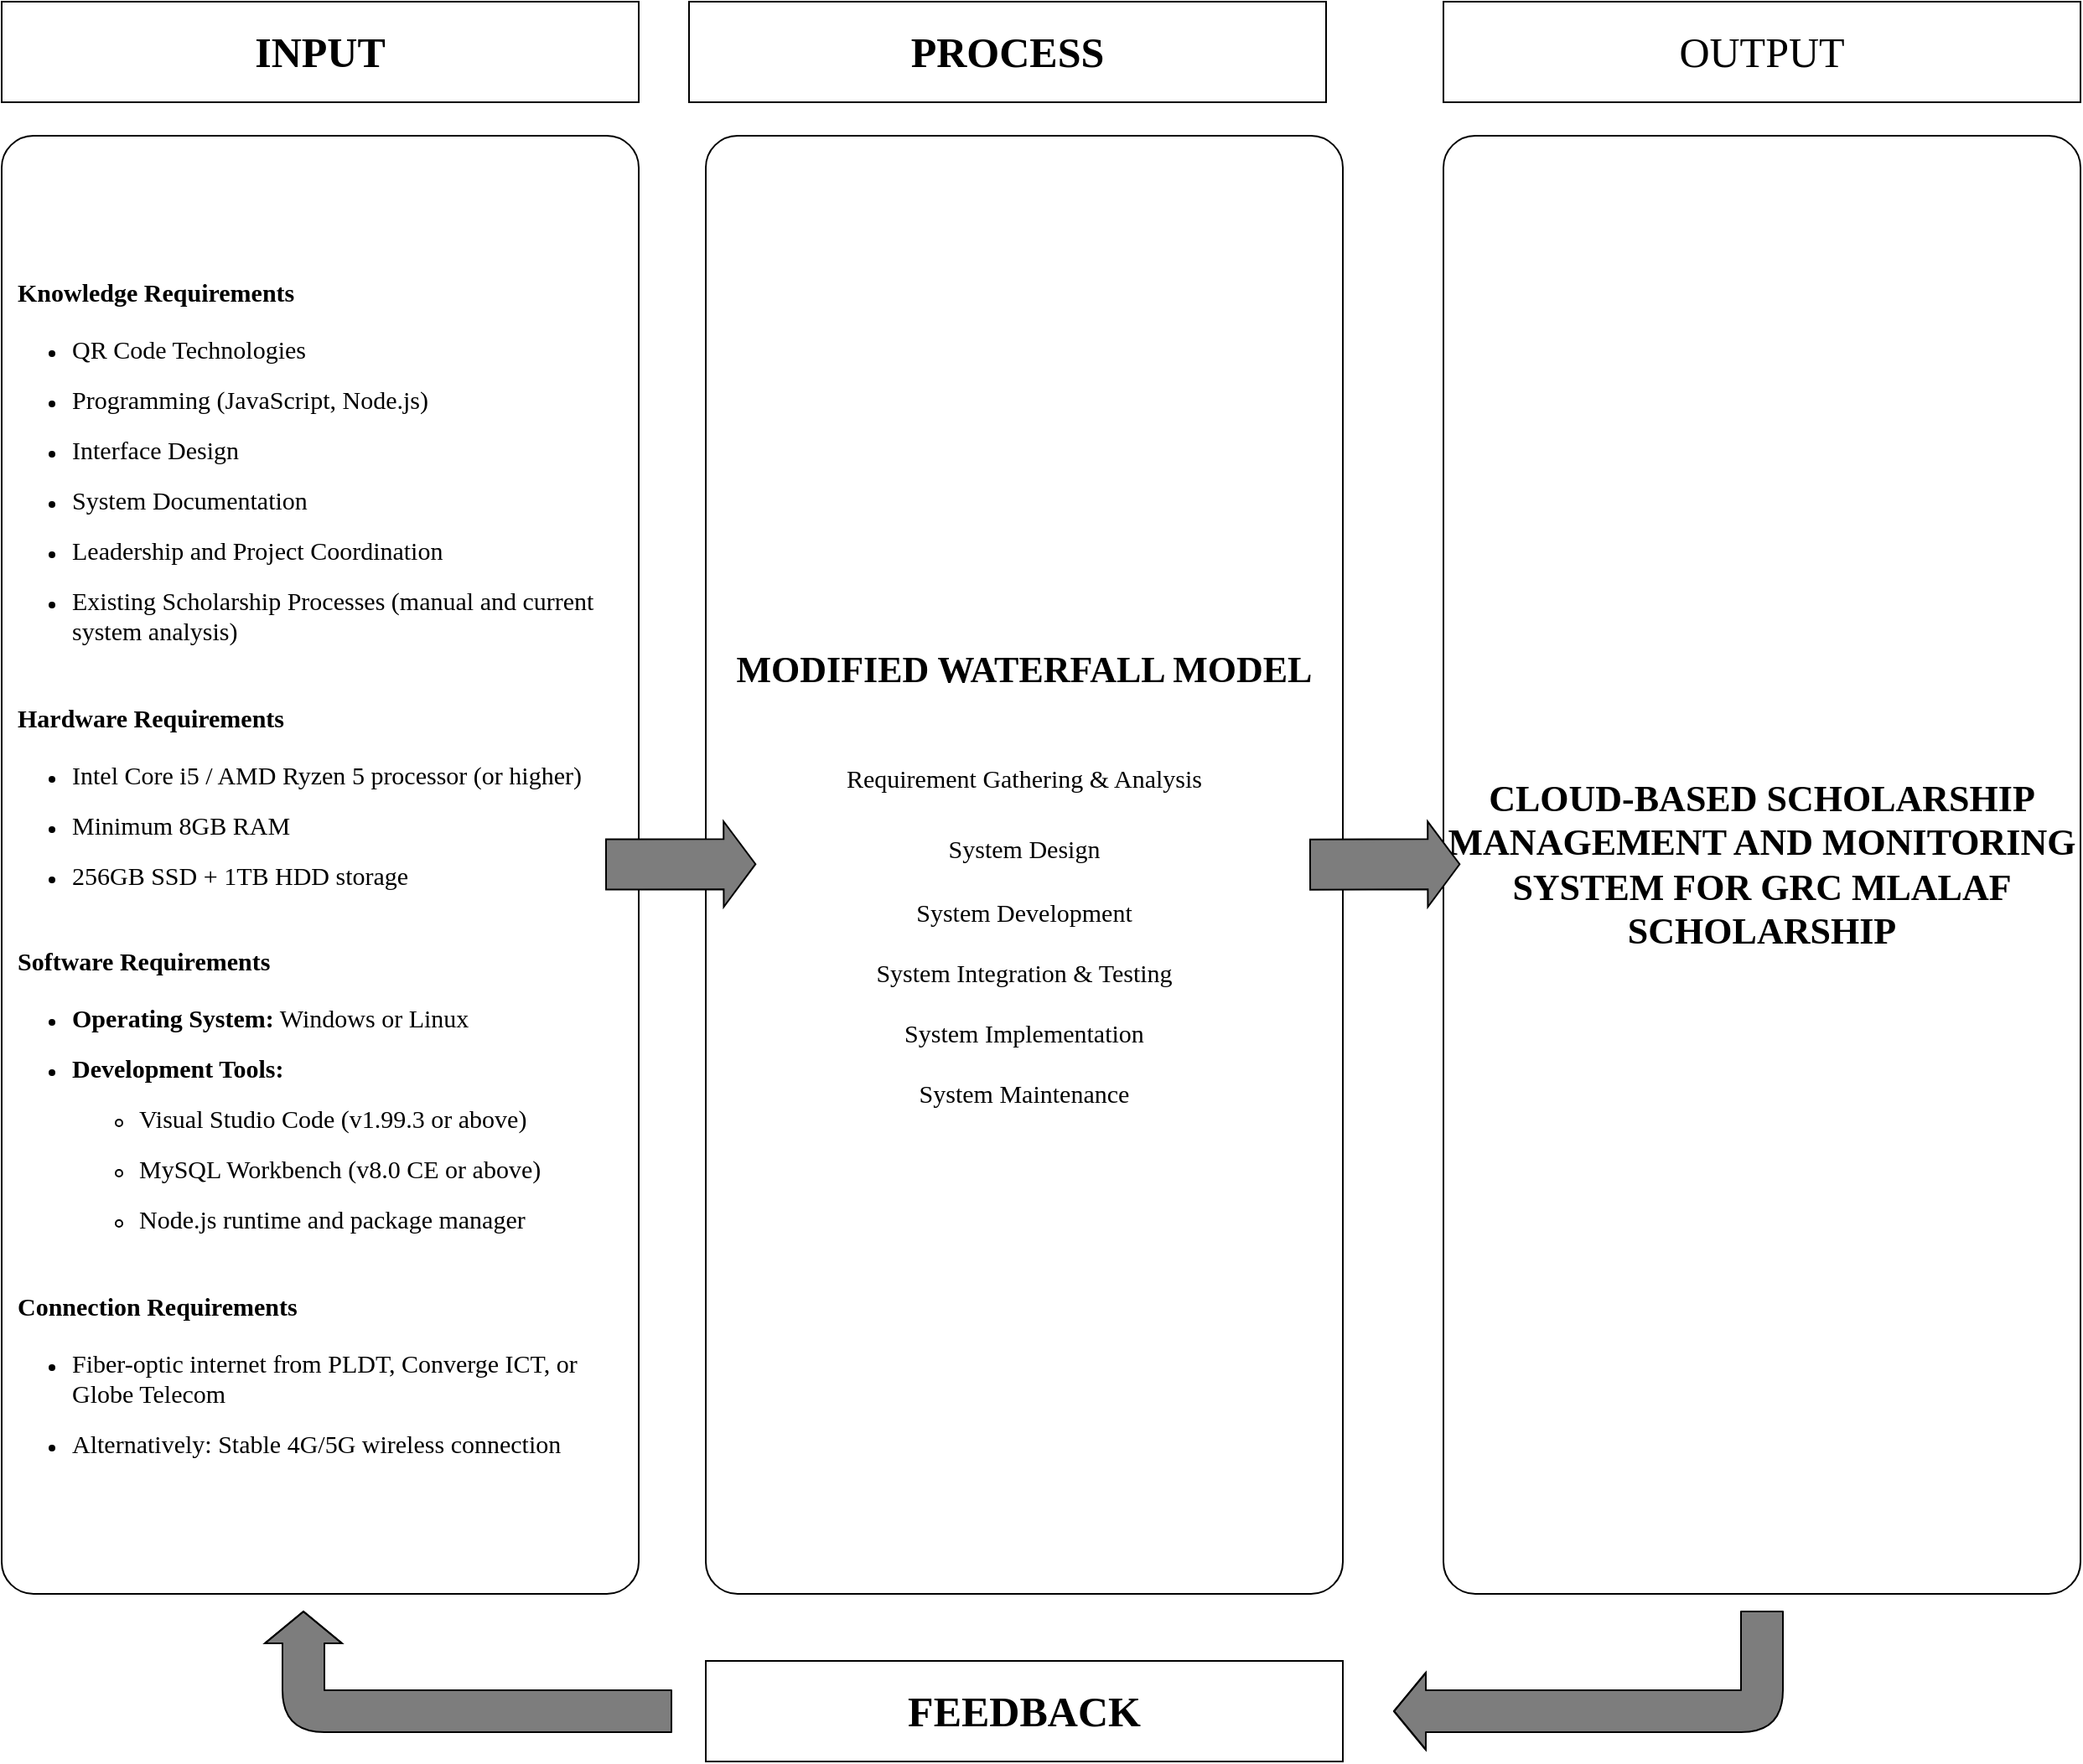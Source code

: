 <mxfile version="27.0.5">
  <diagram name="Page-1" id="23hs8EUwEtsupkScc3u0">
    <mxGraphModel dx="2522" dy="1377" grid="1" gridSize="10" guides="1" tooltips="1" connect="1" arrows="1" fold="1" page="1" pageScale="1" pageWidth="1100" pageHeight="1700" math="0" shadow="0">
      <root>
        <mxCell id="0" />
        <mxCell id="1" parent="0" />
        <mxCell id="B2qCHiAIktYOESWins9c-1" value="&lt;h4 data-end=&quot;250&quot; data-start=&quot;220&quot;&gt;&lt;font face=&quot;Lucida Console&quot; style=&quot;font-size: 15px;&quot;&gt;&lt;span style=&quot;&quot; class=&quot;_fadeIn_m1hgl_8&quot;&gt;&amp;nbsp; Knowledge &lt;/span&gt;&lt;span style=&quot;&quot; class=&quot;_fadeIn_m1hgl_8&quot;&gt;Requirements&lt;/span&gt;&lt;/font&gt;&lt;/h4&gt;&lt;ul data-end=&quot;471&quot; data-start=&quot;251&quot;&gt;&lt;li data-end=&quot;275&quot; data-start=&quot;251&quot;&gt;&lt;p data-end=&quot;275&quot; data-start=&quot;253&quot;&gt;&lt;font face=&quot;Lucida Console&quot; style=&quot;font-size: 15px;&quot;&gt;&lt;span class=&quot;_fadeIn_m1hgl_8&quot;&gt;QR &lt;/span&gt;&lt;span class=&quot;_fadeIn_m1hgl_8&quot;&gt;Code &lt;/span&gt;&lt;span class=&quot;_fadeIn_m1hgl_8&quot;&gt;Technologies&lt;/span&gt;&lt;/font&gt;&lt;/p&gt;&lt;/li&gt;&lt;li data-end=&quot;313&quot; data-start=&quot;276&quot;&gt;&lt;p data-end=&quot;313&quot; data-start=&quot;278&quot;&gt;&lt;font face=&quot;Lucida Console&quot; style=&quot;font-size: 15px;&quot;&gt;&lt;span class=&quot;_fadeIn_m1hgl_8&quot;&gt;Programming (&lt;/span&gt;&lt;span class=&quot;_fadeIn_m1hgl_8&quot;&gt;JavaScript, &lt;/span&gt;&lt;span class=&quot;_fadeIn_m1hgl_8&quot;&gt;Node.&lt;/span&gt;&lt;span class=&quot;_fadeIn_m1hgl_8&quot;&gt;js)&lt;/span&gt;&lt;/font&gt;&lt;/p&gt;&lt;/li&gt;&lt;li data-end=&quot;334&quot; data-start=&quot;314&quot;&gt;&lt;p data-end=&quot;334&quot; data-start=&quot;316&quot;&gt;&lt;font face=&quot;Lucida Console&quot; style=&quot;font-size: 15px;&quot;&gt;&lt;span class=&quot;_fadeIn_m1hgl_8&quot;&gt;Interface &lt;/span&gt;&lt;span class=&quot;_fadeIn_m1hgl_8&quot;&gt;Design&lt;/span&gt;&lt;/font&gt;&lt;/p&gt;&lt;/li&gt;&lt;li data-end=&quot;359&quot; data-start=&quot;335&quot;&gt;&lt;p data-end=&quot;359&quot; data-start=&quot;337&quot;&gt;&lt;font face=&quot;Lucida Console&quot; style=&quot;font-size: 15px;&quot;&gt;&lt;span class=&quot;_fadeIn_m1hgl_8&quot;&gt;System &lt;/span&gt;&lt;span class=&quot;_fadeIn_m1hgl_8&quot;&gt;Documentation&lt;/span&gt;&lt;/font&gt;&lt;/p&gt;&lt;/li&gt;&lt;li data-end=&quot;399&quot; data-start=&quot;360&quot;&gt;&lt;p data-end=&quot;399&quot; data-start=&quot;362&quot;&gt;&lt;font face=&quot;Lucida Console&quot; style=&quot;font-size: 15px;&quot;&gt;&lt;span class=&quot;_fadeIn_m1hgl_8&quot;&gt;Leadership &lt;/span&gt;&lt;span class=&quot;_fadeIn_m1hgl_8&quot;&gt;and &lt;/span&gt;&lt;span class=&quot;_fadeIn_m1hgl_8&quot;&gt;Project &lt;/span&gt;&lt;span class=&quot;_fadeIn_m1hgl_8&quot;&gt;Coordination&lt;/span&gt;&lt;/font&gt;&lt;/p&gt;&lt;/li&gt;&lt;li data-end=&quot;471&quot; data-start=&quot;400&quot;&gt;&lt;p data-end=&quot;471&quot; data-start=&quot;402&quot;&gt;&lt;font face=&quot;Lucida Console&quot; style=&quot;font-size: 15px;&quot;&gt;&lt;span class=&quot;_fadeIn_m1hgl_8&quot;&gt;Existing &lt;/span&gt;&lt;span class=&quot;_fadeIn_m1hgl_8&quot;&gt;Scholarship &lt;/span&gt;&lt;span class=&quot;_fadeIn_m1hgl_8&quot;&gt;Processes (&lt;/span&gt;&lt;span class=&quot;_fadeIn_m1hgl_8&quot;&gt;manual &lt;/span&gt;&lt;span class=&quot;_fadeIn_m1hgl_8&quot;&gt;and &lt;/span&gt;&lt;span class=&quot;_fadeIn_m1hgl_8&quot;&gt;current &lt;/span&gt;&lt;span class=&quot;_fadeIn_m1hgl_8&quot;&gt;system &lt;/span&gt;&lt;span class=&quot;_fadeIn_m1hgl_8&quot;&gt;analysis)&lt;br&gt;&lt;br&gt;&lt;/span&gt;&lt;/font&gt;&lt;/p&gt;&lt;/li&gt;&lt;/ul&gt;&lt;h4 data-end=&quot;502&quot; data-start=&quot;473&quot;&gt;&lt;font face=&quot;Lucida Console&quot; style=&quot;font-size: 15px;&quot;&gt;&lt;span class=&quot;_fadeIn_m1hgl_8&quot;&gt;&amp;nbsp; Hardware &lt;/span&gt;&lt;span class=&quot;_fadeIn_m1hgl_8&quot;&gt;Requirements&lt;/span&gt;&lt;/font&gt;&lt;/h4&gt;&lt;ul data-end=&quot;608&quot; data-start=&quot;503&quot;&gt;&lt;li data-end=&quot;556&quot; data-start=&quot;503&quot;&gt;&lt;p data-end=&quot;556&quot; data-start=&quot;505&quot;&gt;&lt;font face=&quot;Lucida Console&quot; style=&quot;font-size: 15px;&quot;&gt;&lt;span class=&quot;_fadeIn_m1hgl_8&quot;&gt;Intel &lt;/span&gt;&lt;span class=&quot;_fadeIn_m1hgl_8&quot;&gt;Core &lt;/span&gt;&lt;span class=&quot;_fadeIn_m1hgl_8&quot;&gt;i5 / &lt;/span&gt;&lt;span class=&quot;_fadeIn_m1hgl_8&quot;&gt;AMD &lt;/span&gt;&lt;span class=&quot;_fadeIn_m1hgl_8&quot;&gt;Ryzen &lt;/span&gt;&lt;span class=&quot;_fadeIn_m1hgl_8&quot;&gt;5 &lt;/span&gt;&lt;span class=&quot;_fadeIn_m1hgl_8&quot;&gt;processor (&lt;/span&gt;&lt;span class=&quot;_fadeIn_m1hgl_8&quot;&gt;or &lt;/span&gt;&lt;span class=&quot;_fadeIn_m1hgl_8&quot;&gt;higher)&lt;/span&gt;&lt;/font&gt;&lt;/p&gt;&lt;/li&gt;&lt;li data-end=&quot;576&quot; data-start=&quot;557&quot;&gt;&lt;p data-end=&quot;576&quot; data-start=&quot;559&quot;&gt;&lt;font face=&quot;Lucida Console&quot; style=&quot;font-size: 15px;&quot;&gt;&lt;span class=&quot;_fadeIn_m1hgl_8&quot;&gt;Minimum &lt;/span&gt;&lt;span class=&quot;_fadeIn_m1hgl_8&quot;&gt;8GB &lt;/span&gt;&lt;span class=&quot;_fadeIn_m1hgl_8&quot;&gt;RAM&lt;/span&gt;&lt;/font&gt;&lt;/p&gt;&lt;/li&gt;&lt;li data-end=&quot;608&quot; data-start=&quot;577&quot;&gt;&lt;p data-end=&quot;608&quot; data-start=&quot;579&quot;&gt;&lt;font face=&quot;Lucida Console&quot; style=&quot;font-size: 15px;&quot;&gt;&lt;span class=&quot;_fadeIn_m1hgl_8&quot;&gt;256GB &lt;/span&gt;&lt;span class=&quot;_fadeIn_m1hgl_8&quot;&gt;SSD + &lt;/span&gt;&lt;span class=&quot;_fadeIn_m1hgl_8&quot;&gt;1TB &lt;/span&gt;&lt;span class=&quot;_fadeIn_m1hgl_8&quot;&gt;HDD &lt;/span&gt;&lt;span class=&quot;_fadeIn_m1hgl_8&quot;&gt;storage&lt;br&gt;&lt;br&gt;&lt;/span&gt;&lt;/font&gt;&lt;/p&gt;&lt;/li&gt;&lt;/ul&gt;&lt;h4 data-end=&quot;639&quot; data-start=&quot;610&quot;&gt;&lt;font face=&quot;Lucida Console&quot; style=&quot;font-size: 15px;&quot;&gt;&lt;span class=&quot;_fadeIn_m1hgl_8&quot;&gt;&amp;nbsp; Software &lt;/span&gt;&lt;span class=&quot;_fadeIn_m1hgl_8&quot;&gt;Requirements&lt;/span&gt;&lt;/font&gt;&lt;/h4&gt;&lt;ul data-end=&quot;836&quot; data-start=&quot;640&quot;&gt;&lt;li data-end=&quot;682&quot; data-start=&quot;640&quot;&gt;&lt;p data-end=&quot;682&quot; data-start=&quot;642&quot;&gt;&lt;font face=&quot;Lucida Console&quot; style=&quot;font-size: 15px;&quot;&gt;&lt;strong data-end=&quot;663&quot; data-start=&quot;642&quot;&gt;&lt;span class=&quot;_fadeIn_m1hgl_8&quot;&gt;Operating &lt;/span&gt;&lt;span class=&quot;_fadeIn_m1hgl_8&quot;&gt;System:&lt;/span&gt;&lt;/strong&gt;&lt;span class=&quot;_fadeIn_m1hgl_8&quot;&gt; &lt;/span&gt;&lt;span class=&quot;_fadeIn_m1hgl_8&quot;&gt;Windows &lt;/span&gt;&lt;span class=&quot;_fadeIn_m1hgl_8&quot;&gt;or &lt;/span&gt;&lt;span class=&quot;_fadeIn_m1hgl_8&quot;&gt;Linux&lt;/span&gt;&lt;/font&gt;&lt;/p&gt;&lt;/li&gt;&lt;li data-end=&quot;836&quot; data-start=&quot;683&quot;&gt;&lt;p data-end=&quot;709&quot; data-start=&quot;685&quot;&gt;&lt;strong data-end=&quot;707&quot; data-start=&quot;685&quot;&gt;&lt;font face=&quot;Lucida Console&quot; style=&quot;font-size: 15px;&quot;&gt;&lt;span class=&quot;_fadeIn_m1hgl_8&quot;&gt;Development &lt;/span&gt;&lt;span class=&quot;_fadeIn_m1hgl_8&quot;&gt;Tools:&lt;/span&gt;&lt;/font&gt;&lt;/strong&gt;&lt;/p&gt;&lt;ul data-end=&quot;836&quot; data-start=&quot;712&quot;&gt;&lt;li data-end=&quot;753&quot; data-start=&quot;712&quot;&gt;&lt;p data-end=&quot;753&quot; data-start=&quot;714&quot;&gt;&lt;font face=&quot;Lucida Console&quot; style=&quot;font-size: 15px;&quot;&gt;&lt;span class=&quot;_fadeIn_m1hgl_8&quot;&gt;Visual &lt;/span&gt;&lt;span class=&quot;_fadeIn_m1hgl_8&quot;&gt;Studio &lt;/span&gt;&lt;span class=&quot;_fadeIn_m1hgl_8&quot;&gt;Code (&lt;/span&gt;&lt;span class=&quot;_fadeIn_m1hgl_8&quot;&gt;v1.99.3 &lt;/span&gt;&lt;span class=&quot;_fadeIn_m1hgl_8&quot;&gt;or &lt;/span&gt;&lt;span class=&quot;_fadeIn_m1hgl_8&quot;&gt;above)&lt;/span&gt;&lt;/font&gt;&lt;/p&gt;&lt;/li&gt;&lt;li data-end=&quot;794&quot; data-start=&quot;756&quot;&gt;&lt;p data-end=&quot;794&quot; data-start=&quot;758&quot;&gt;&lt;font face=&quot;Lucida Console&quot; style=&quot;font-size: 15px;&quot;&gt;&lt;span class=&quot;_fadeIn_m1hgl_8&quot;&gt;MySQL &lt;/span&gt;&lt;span class=&quot;_fadeIn_m1hgl_8&quot;&gt;Workbench (&lt;/span&gt;&lt;span class=&quot;_fadeIn_m1hgl_8&quot;&gt;v8.0 &lt;/span&gt;&lt;span class=&quot;_fadeIn_m1hgl_8&quot;&gt;CE &lt;/span&gt;&lt;span class=&quot;_fadeIn_m1hgl_8&quot;&gt;or &lt;/span&gt;&lt;span class=&quot;_fadeIn_m1hgl_8&quot;&gt;above)&lt;/span&gt;&lt;/font&gt;&lt;/p&gt;&lt;/li&gt;&lt;li data-end=&quot;836&quot; data-start=&quot;797&quot;&gt;&lt;p data-end=&quot;836&quot; data-start=&quot;799&quot;&gt;&lt;font face=&quot;Lucida Console&quot; style=&quot;font-size: 15px;&quot;&gt;&lt;span class=&quot;_fadeIn_m1hgl_8&quot;&gt;Node.&lt;/span&gt;&lt;span class=&quot;_fadeIn_m1hgl_8&quot;&gt;js &lt;/span&gt;&lt;span class=&quot;_fadeIn_m1hgl_8&quot;&gt;runtime &lt;/span&gt;&lt;span class=&quot;_fadeIn_m1hgl_8&quot;&gt;and &lt;/span&gt;&lt;span class=&quot;_fadeIn_m1hgl_8&quot;&gt;package &lt;/span&gt;&lt;span class=&quot;_fadeIn_m1hgl_8&quot;&gt;manager&lt;br&gt;&lt;br&gt;&lt;/span&gt;&lt;/font&gt;&lt;/p&gt;&lt;/li&gt;&lt;/ul&gt;&lt;/li&gt;&lt;/ul&gt;&lt;h4 data-end=&quot;869&quot; data-start=&quot;838&quot;&gt;&lt;font face=&quot;Lucida Console&quot; style=&quot;font-size: 15px;&quot;&gt;&lt;span class=&quot;_fadeIn_m1hgl_8&quot;&gt;&amp;nbsp; Connection &lt;/span&gt;&lt;span class=&quot;_fadeIn_m1hgl_8&quot;&gt;Requirements&lt;/span&gt;&lt;/font&gt;&lt;/h4&gt;&lt;ul data-end=&quot;988&quot; data-start=&quot;870&quot;&gt;&lt;li data-end=&quot;936&quot; data-start=&quot;870&quot;&gt;&lt;p data-end=&quot;936&quot; data-start=&quot;872&quot;&gt;&lt;font face=&quot;Lucida Console&quot; style=&quot;font-size: 15px;&quot;&gt;&lt;span class=&quot;_fadeIn_m1hgl_8&quot;&gt;Fiber-&lt;/span&gt;&lt;span class=&quot;_fadeIn_m1hgl_8&quot;&gt;optic &lt;/span&gt;&lt;span class=&quot;_fadeIn_m1hgl_8&quot;&gt;internet &lt;/span&gt;&lt;span class=&quot;_fadeIn_m1hgl_8&quot;&gt;from &lt;/span&gt;&lt;span class=&quot;_fadeIn_m1hgl_8&quot;&gt;PLDT, &lt;/span&gt;&lt;span class=&quot;_fadeIn_m1hgl_8&quot;&gt;Converge &lt;/span&gt;&lt;span class=&quot;_fadeIn_m1hgl_8&quot;&gt;ICT, &lt;/span&gt;&lt;span class=&quot;_fadeIn_m1hgl_8&quot;&gt;or &lt;/span&gt;&lt;span class=&quot;_fadeIn_m1hgl_8&quot;&gt;Globe &lt;/span&gt;&lt;span class=&quot;_fadeIn_m1hgl_8&quot;&gt;Telecom&lt;/span&gt;&lt;/font&gt;&lt;/p&gt;&lt;/li&gt;&lt;li data-end=&quot;988&quot; data-start=&quot;937&quot;&gt;&lt;p data-end=&quot;988&quot; data-start=&quot;939&quot;&gt;&lt;font face=&quot;Lucida Console&quot; style=&quot;font-size: 15px;&quot;&gt;&lt;span style=&quot;&quot; class=&quot;_fadeIn_m1hgl_8&quot;&gt;Alternatively: &lt;/span&gt;&lt;span style=&quot;&quot; class=&quot;_fadeIn_m1hgl_8&quot;&gt;Stable &lt;/span&gt;&lt;span style=&quot;&quot; class=&quot;_fadeIn_m1hgl_8&quot;&gt;4G/&lt;/span&gt;&lt;span style=&quot;&quot; class=&quot;_fadeIn_m1hgl_8&quot;&gt;5G &lt;/span&gt;&lt;span style=&quot;&quot; class=&quot;_fadeIn_m1hgl_8&quot;&gt;wireless &lt;/span&gt;&lt;span style=&quot;&quot; class=&quot;_fadeIn_m1hgl_8&quot;&gt;connection&lt;/span&gt;&lt;/font&gt;&lt;/p&gt;&lt;/li&gt;&lt;/ul&gt;" style="rounded=1;whiteSpace=wrap;html=1;align=left;arcSize=5;" vertex="1" parent="1">
          <mxGeometry x="20" y="90" width="380" height="870" as="geometry" />
        </mxCell>
        <mxCell id="B2qCHiAIktYOESWins9c-3" value="&lt;h4 data-end=&quot;250&quot; data-start=&quot;220&quot;&gt;&lt;font face=&quot;Lucida Console&quot;&gt;&lt;span style=&quot;font-size: 22px;&quot;&gt;MODIFIED WATERFALL MODEL&lt;/span&gt;&lt;/font&gt;&lt;/h4&gt;&lt;div&gt;&lt;font face=&quot;Lucida Console&quot;&gt;&lt;span style=&quot;font-size: 22px;&quot;&gt;&lt;br&gt;&lt;/span&gt;&lt;/font&gt;&lt;/div&gt;&lt;div&gt;&lt;span style=&quot;font-family: &amp;quot;Lucida Console&amp;quot;; font-size: 15px;&quot;&gt;Requirement Gathering &amp;amp; Analysis&lt;br&gt;&lt;br&gt;&lt;/span&gt;&lt;span style=&quot;font-family: &amp;quot;Lucida Console&amp;quot;; font-size: 15px;&quot;&gt;System Design&lt;/span&gt;&lt;span style=&quot;font-family: &amp;quot;Lucida Console&amp;quot;; font-size: 15px;&quot;&gt;&lt;/span&gt;&lt;font face=&quot;Lucida Console&quot;&gt;&lt;span style=&quot;font-size: 22px;&quot;&gt;&lt;/span&gt;&lt;/font&gt;&lt;/div&gt;&lt;div&gt;&lt;span style=&quot;font-family: &amp;quot;Lucida Console&amp;quot;; font-size: 15px;&quot;&gt;&lt;br&gt;&lt;/span&gt;&lt;/div&gt;&lt;div&gt;&lt;span style=&quot;font-family: &amp;quot;Lucida Console&amp;quot;; font-size: 15px;&quot;&gt;System Development&lt;br&gt;&lt;br&gt;&lt;/span&gt;&lt;span style=&quot;font-family: &amp;quot;Lucida Console&amp;quot;; font-size: 15px;&quot;&gt;System Integration &amp;amp; Testing&lt;br&gt;&lt;br&gt;&lt;/span&gt;&lt;span style=&quot;font-family: &amp;quot;Lucida Console&amp;quot;; font-size: 15px;&quot;&gt;System Implementation&lt;br&gt;&lt;br&gt;&lt;/span&gt;&lt;span style=&quot;font-family: &amp;quot;Lucida Console&amp;quot;; font-size: 15px;&quot;&gt;System Maintenance&lt;/span&gt;&lt;span style=&quot;font-family: &amp;quot;Lucida Console&amp;quot;; font-size: 15px;&quot;&gt;&lt;/span&gt;&lt;span style=&quot;font-family: &amp;quot;Lucida Console&amp;quot;; font-size: 15px;&quot;&gt;&lt;/span&gt;&lt;span style=&quot;font-family: &amp;quot;Lucida Console&amp;quot;; font-size: 15px;&quot;&gt;&lt;/span&gt;&lt;span style=&quot;font-family: &amp;quot;Lucida Console&amp;quot;; font-size: 15px;&quot;&gt;&lt;/span&gt;&lt;/div&gt;" style="rounded=1;whiteSpace=wrap;html=1;align=center;arcSize=5;" vertex="1" parent="1">
          <mxGeometry x="440" y="90" width="380" height="870" as="geometry" />
        </mxCell>
        <mxCell id="B2qCHiAIktYOESWins9c-4" value="&lt;h4 data-end=&quot;250&quot; data-start=&quot;220&quot;&gt;&lt;font face=&quot;Lucida Console&quot; style=&quot;font-size: 22px;&quot;&gt;CLOUD-BASED SCHOLARSHIP MANAGEMENT AND MONITORING SYSTEM FOR GRC MLALAF SCHOLARSHIP&lt;/font&gt;&lt;/h4&gt;" style="rounded=1;whiteSpace=wrap;html=1;align=center;arcSize=5;" vertex="1" parent="1">
          <mxGeometry x="880" y="90" width="380" height="870" as="geometry" />
        </mxCell>
        <mxCell id="B2qCHiAIktYOESWins9c-5" value="&lt;b&gt;INPUT&lt;/b&gt;" style="rounded=0;whiteSpace=wrap;html=1;fontFamily=Lucida Console;fontSize=25;" vertex="1" parent="1">
          <mxGeometry x="20" y="10" width="380" height="60" as="geometry" />
        </mxCell>
        <mxCell id="B2qCHiAIktYOESWins9c-6" value="&lt;font style=&quot;font-size: 25px;&quot; face=&quot;Lucida Console&quot;&gt;&lt;b style=&quot;&quot;&gt;PROCESS&lt;/b&gt;&lt;/font&gt;" style="rounded=0;whiteSpace=wrap;html=1;" vertex="1" parent="1">
          <mxGeometry x="430" y="10" width="380" height="60" as="geometry" />
        </mxCell>
        <mxCell id="B2qCHiAIktYOESWins9c-7" value="&lt;font style=&quot;font-size: 25px;&quot; face=&quot;Lucida Console&quot;&gt;OUTPUT&lt;/font&gt;" style="rounded=0;whiteSpace=wrap;html=1;" vertex="1" parent="1">
          <mxGeometry x="880" y="10" width="380" height="60" as="geometry" />
        </mxCell>
        <mxCell id="B2qCHiAIktYOESWins9c-9" value="&lt;font face=&quot;Lucida Console&quot;&gt;&lt;span style=&quot;font-size: 25px;&quot;&gt;&lt;b&gt;FEEDBACK&lt;/b&gt;&lt;/span&gt;&lt;/font&gt;" style="rounded=0;whiteSpace=wrap;html=1;" vertex="1" parent="1">
          <mxGeometry x="440" y="1000" width="380" height="60" as="geometry" />
        </mxCell>
        <mxCell id="B2qCHiAIktYOESWins9c-10" value="" style="shape=flexArrow;endArrow=classic;html=1;rounded=1;width=25;fillColor=light-dark(#7d7d7d, #ededed);" edge="1" parent="1">
          <mxGeometry width="50" height="50" relative="1" as="geometry">
            <mxPoint x="420" y="1030" as="sourcePoint" />
            <mxPoint x="200" y="970" as="targetPoint" />
            <Array as="points">
              <mxPoint x="200" y="1030" />
            </Array>
          </mxGeometry>
        </mxCell>
        <mxCell id="B2qCHiAIktYOESWins9c-11" value="" style="shape=flexArrow;endArrow=classic;html=1;rounded=1;width=25;fillColor=light-dark(#7d7d7d, #ededed);" edge="1" parent="1">
          <mxGeometry width="50" height="50" relative="1" as="geometry">
            <mxPoint x="1070" y="970" as="sourcePoint" />
            <mxPoint x="850" y="1030" as="targetPoint" />
            <Array as="points">
              <mxPoint x="1070" y="1030" />
            </Array>
          </mxGeometry>
        </mxCell>
        <mxCell id="B2qCHiAIktYOESWins9c-13" value="" style="shape=flexArrow;endArrow=classic;html=1;rounded=0;width=30;entryX=0.132;entryY=0.563;entryDx=0;entryDy=0;entryPerimeter=0;fillColor=light-dark(#7d7d7d, #ededed);" edge="1" parent="1">
          <mxGeometry width="50" height="50" relative="1" as="geometry">
            <mxPoint x="380" y="524.77" as="sourcePoint" />
            <mxPoint x="470.16" y="524.58" as="targetPoint" />
          </mxGeometry>
        </mxCell>
        <mxCell id="B2qCHiAIktYOESWins9c-15" value="" style="shape=flexArrow;endArrow=classic;html=1;rounded=0;width=30;entryX=0.132;entryY=0.563;entryDx=0;entryDy=0;entryPerimeter=0;fillColor=light-dark(#7d7d7d, #ededed);" edge="1" parent="1">
          <mxGeometry width="50" height="50" relative="1" as="geometry">
            <mxPoint x="800" y="524.82" as="sourcePoint" />
            <mxPoint x="890.16" y="524.63" as="targetPoint" />
          </mxGeometry>
        </mxCell>
      </root>
    </mxGraphModel>
  </diagram>
</mxfile>
